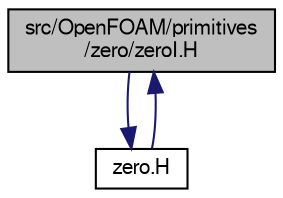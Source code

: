 digraph "src/OpenFOAM/primitives/zero/zeroI.H"
{
  bgcolor="transparent";
  edge [fontname="FreeSans",fontsize="10",labelfontname="FreeSans",labelfontsize="10"];
  node [fontname="FreeSans",fontsize="10",shape=record];
  Node0 [label="src/OpenFOAM/primitives\l/zero/zeroI.H",height=0.2,width=0.4,color="black", fillcolor="grey75", style="filled", fontcolor="black"];
  Node0 -> Node1 [color="midnightblue",fontsize="10",style="solid",fontname="FreeSans"];
  Node1 [label="zero.H",height=0.2,width=0.4,color="black",URL="$a12872.html"];
  Node1 -> Node0 [color="midnightblue",fontsize="10",style="solid",fontname="FreeSans"];
}
